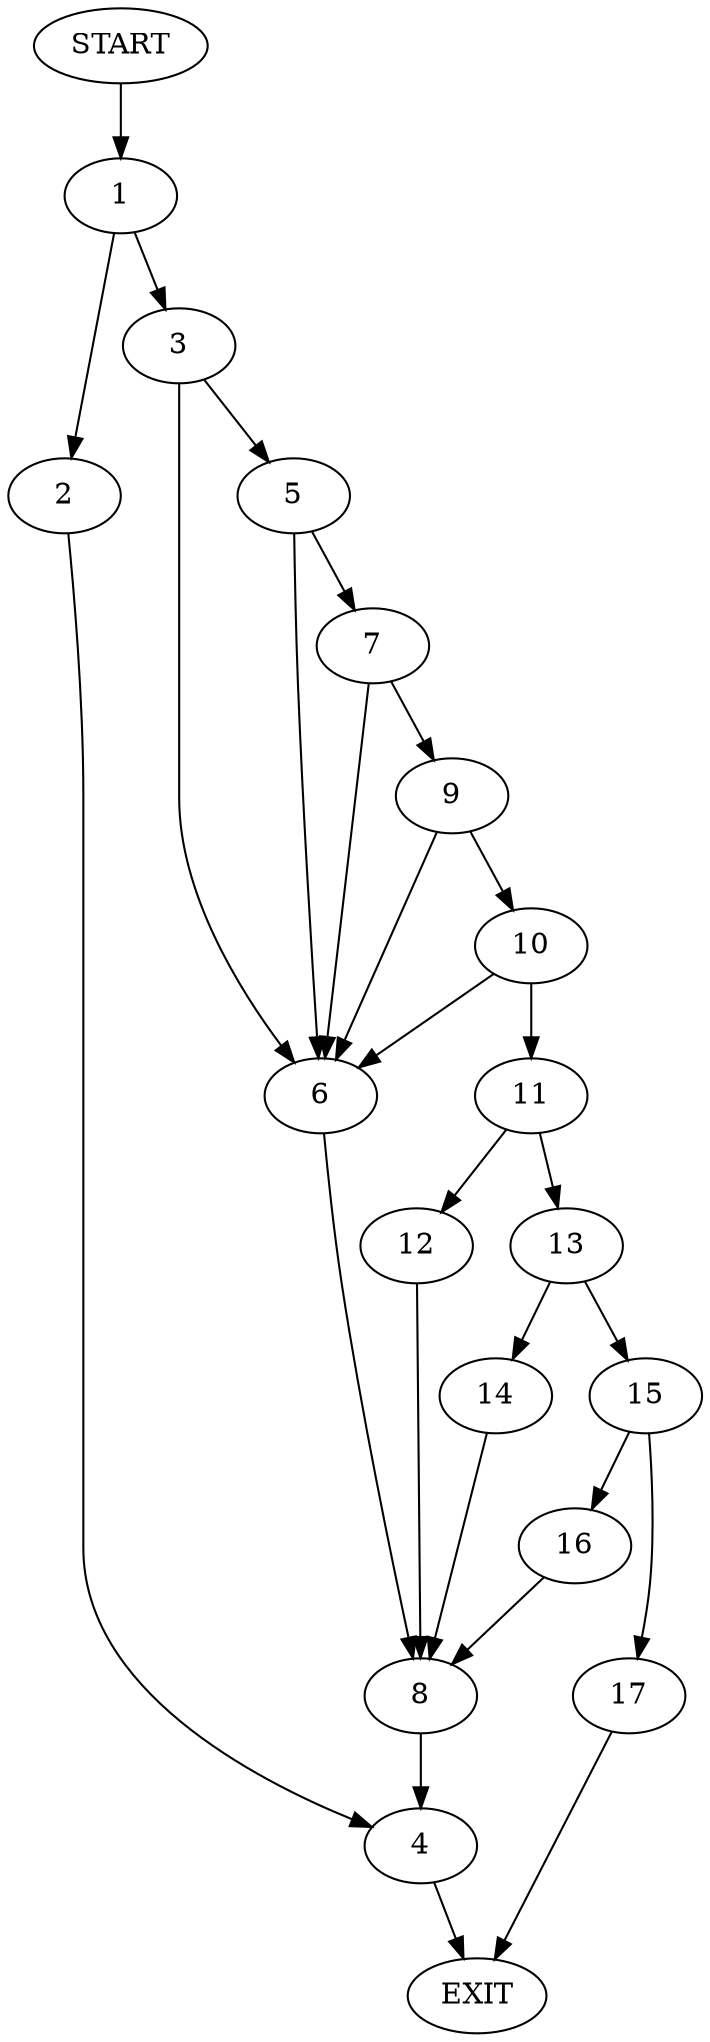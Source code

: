 digraph {
0 [label="START"]
18 [label="EXIT"]
0 -> 1
1 -> 2
1 -> 3
2 -> 4
3 -> 5
3 -> 6
5 -> 7
5 -> 6
6 -> 8
7 -> 9
7 -> 6
9 -> 6
9 -> 10
10 -> 6
10 -> 11
11 -> 12
11 -> 13
8 -> 4
13 -> 14
13 -> 15
12 -> 8
15 -> 16
15 -> 17
14 -> 8
16 -> 8
17 -> 18
4 -> 18
}
